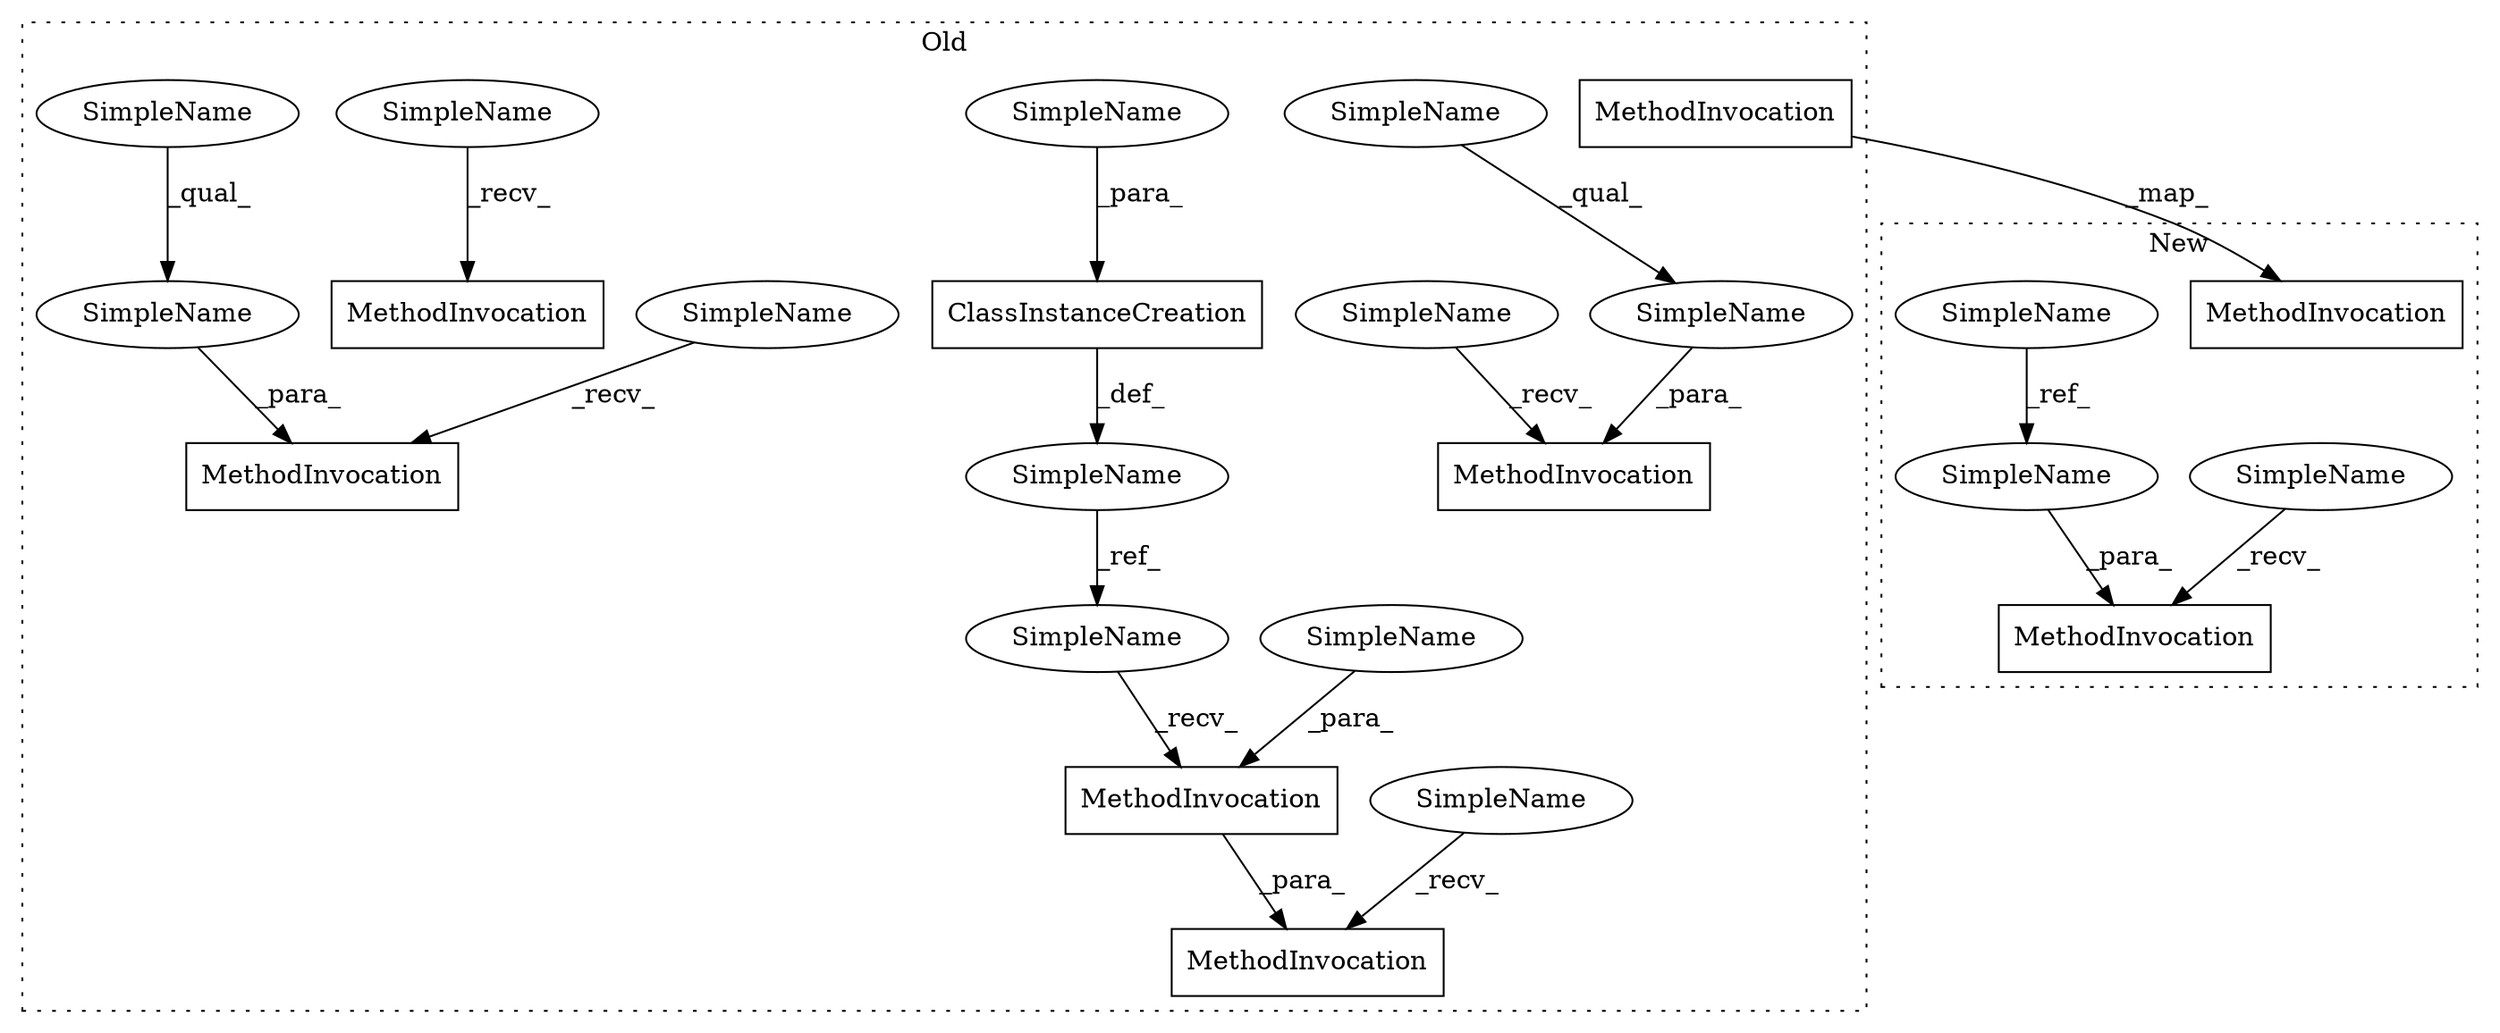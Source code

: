 digraph G {
subgraph cluster0 {
1 [label="ClassInstanceCreation" a="14" s="3173,3210" l="25,8" shape="box"];
2 [label="MethodInvocation" a="32" s="3609" l="17" shape="box"];
4 [label="MethodInvocation" a="32" s="4254,4279" l="10,1" shape="box"];
6 [label="MethodInvocation" a="32" s="3835,3892" l="7,1" shape="box"];
7 [label="MethodInvocation" a="32" s="3860,3884" l="5,8" shape="box"];
8 [label="MethodInvocation" a="32" s="4033,4051" l="10,1" shape="box"];
9 [label="MethodInvocation" a="32" s="3575,3590" l="7,1" shape="box"];
11 [label="SimpleName" a="42" s="3828" l="6" shape="ellipse"];
12 [label="SimpleName" a="42" s="4043" l="8" shape="ellipse"];
13 [label="SimpleName" a="42" s="3568" l="6" shape="ellipse"];
14 [label="SimpleName" a="42" s="3842" l="17" shape="ellipse"];
15 [label="SimpleName" a="42" s="3153" l="17" shape="ellipse"];
16 [label="SimpleName" a="42" s="3865" l="19" shape="ellipse"];
17 [label="SimpleName" a="42" s="4043" l="3" shape="ellipse"];
18 [label="SimpleName" a="42" s="3198" l="12" shape="ellipse"];
19 [label="SimpleName" a="42" s="3582" l="3" shape="ellipse"];
21 [label="SimpleName" a="42" s="3582" l="8" shape="ellipse"];
22 [label="SimpleName" a="42" s="3605" l="3" shape="ellipse"];
23 [label="SimpleName" a="42" s="4026" l="6" shape="ellipse"];
label = "Old";
style="dotted";
}
subgraph cluster1 {
3 [label="MethodInvocation" a="32" s="3058,3079" l="18,1" shape="box"];
5 [label="MethodInvocation" a="32" s="3519,3541" l="7,1" shape="box"];
10 [label="SimpleName" a="42" s="3038" l="19" shape="ellipse"];
20 [label="SimpleName" a="42" s="3076" l="3" shape="ellipse"];
24 [label="SimpleName" a="42" s="1334" l="3" shape="ellipse"];
label = "New";
style="dotted";
}
1 -> 15 [label="_def_"];
4 -> 5 [label="_map_"];
7 -> 6 [label="_para_"];
10 -> 3 [label="_recv_"];
11 -> 6 [label="_recv_"];
12 -> 8 [label="_para_"];
13 -> 9 [label="_recv_"];
14 -> 7 [label="_recv_"];
15 -> 14 [label="_ref_"];
16 -> 7 [label="_para_"];
17 -> 12 [label="_qual_"];
18 -> 1 [label="_para_"];
19 -> 21 [label="_qual_"];
20 -> 3 [label="_para_"];
21 -> 9 [label="_para_"];
22 -> 2 [label="_recv_"];
23 -> 8 [label="_recv_"];
24 -> 20 [label="_ref_"];
}